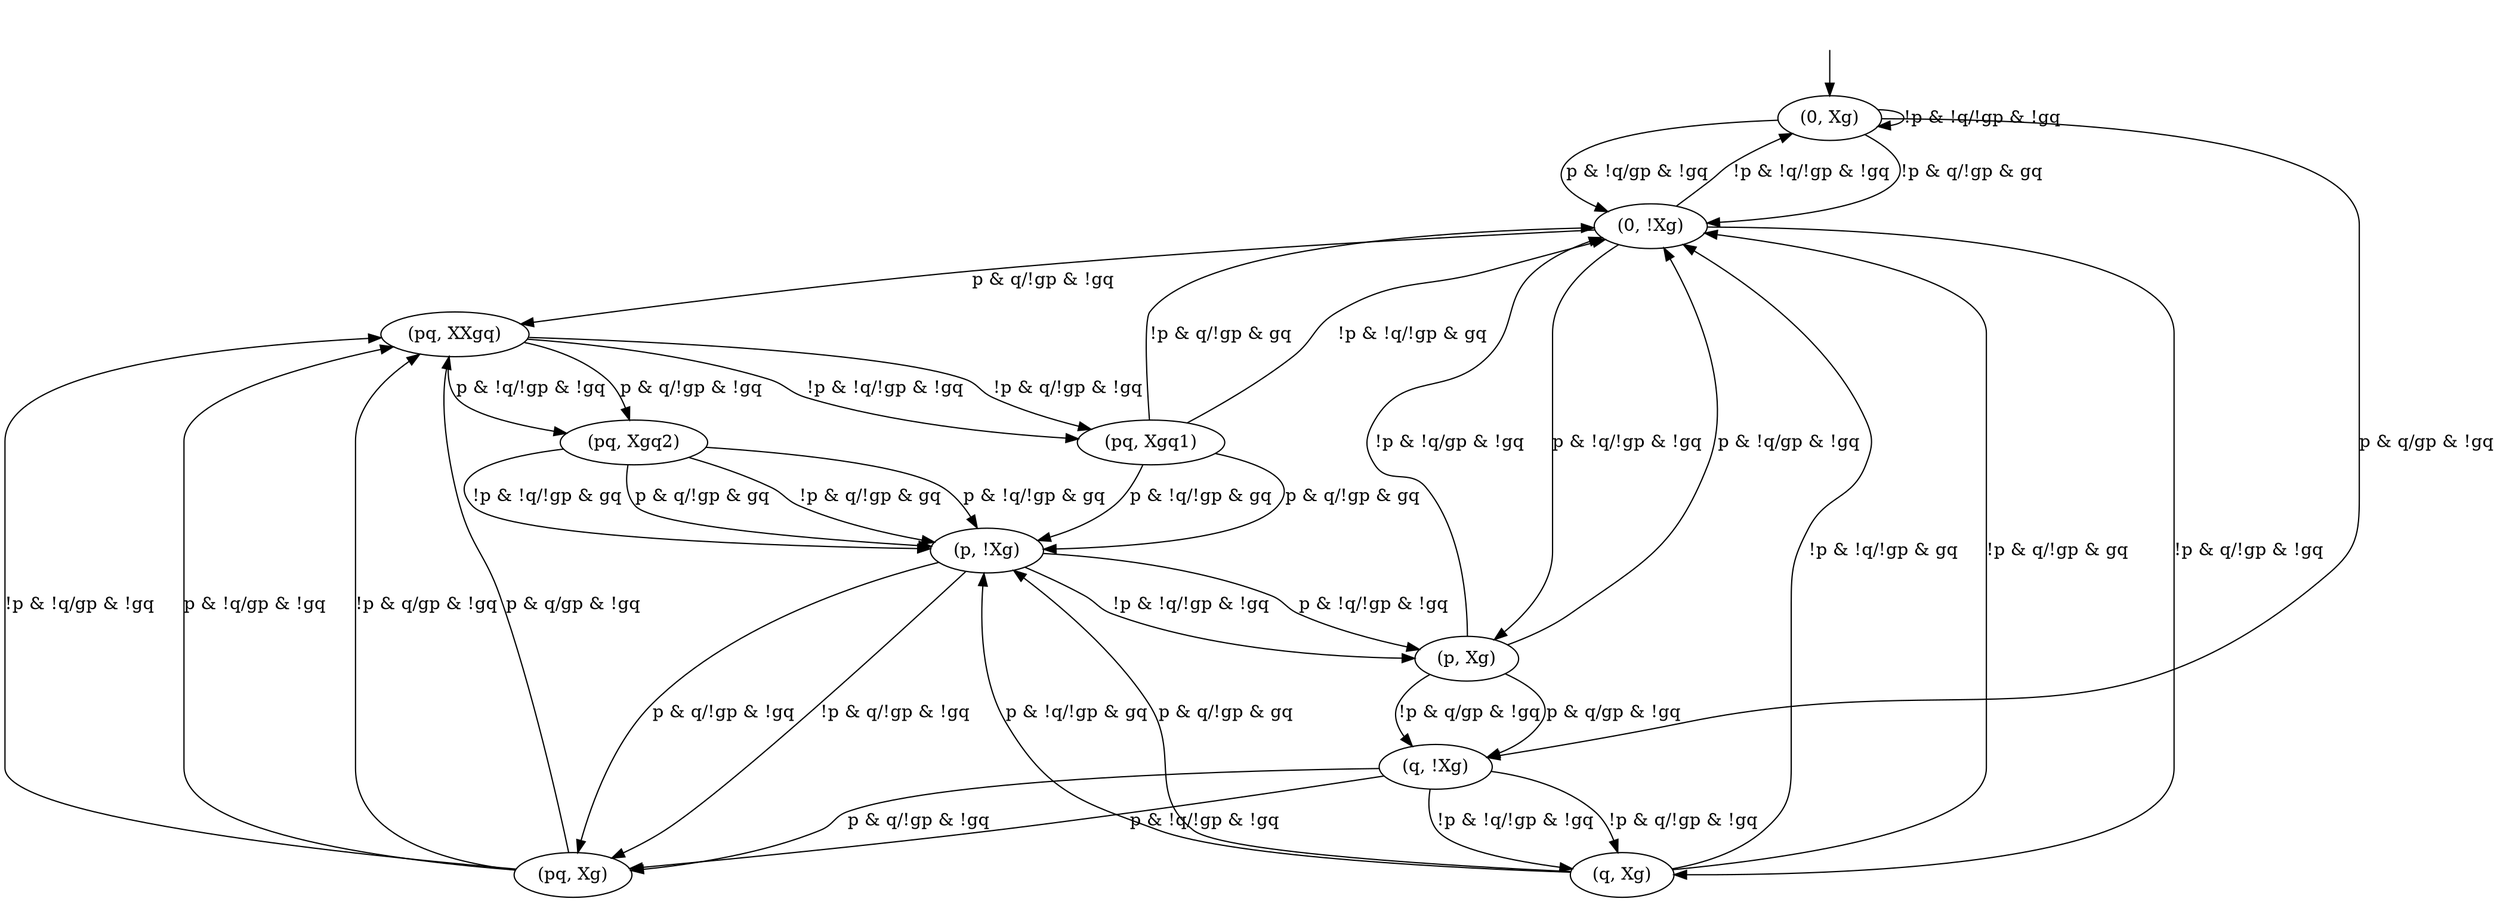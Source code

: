 digraph "examples/learnmodel" {
"(0, Xg)" [label="(0, Xg)"];
"(0, !Xg)" [label="(0, !Xg)"];
"(q, Xg)" [label="(q, Xg)"];
"(q, !Xg)" [label="(q, !Xg)"];
"(p, !Xg)" [label="(p, !Xg)"];
"(p, Xg)" [label="(p, Xg)"];
"(pq, Xg)" [label="(pq, Xg)"];
"(pq, XXgq)" [label="(pq, XXgq)"];
"(pq, Xgq1)" [label="(pq, Xgq1)"];
"(pq, Xgq2)" [label="(pq, Xgq2)"];
"(0, Xg)" -> "(0, Xg)"  [label="!p & !q/!gp & !gq"];
"(0, Xg)" -> "(0, !Xg)"  [label="!p & q/!gp & gq"];
"(0, Xg)" -> "(0, !Xg)"  [label="p & !q/gp & !gq"];
"(0, Xg)" -> "(q, !Xg)"  [label="p & q/gp & !gq"];

"(q, !Xg)" -> "(q, Xg)"  [label="!p & !q/!gp & !gq"];
"(q, !Xg)" -> "(q, Xg)"  [label="!p & q/!gp & !gq"];
"(q, !Xg)" -> "(pq, Xg)"  [label="p & !q/!gp & !gq"];
"(q, !Xg)" -> "(pq, Xg)"  [label="p & q/!gp & !gq"];


"(q, Xg)" -> "(0, !Xg)"  [label="!p & !q/!gp & gq"];
"(q, Xg)" -> "(0, !Xg)"  [label="!p & q/!gp & gq"];
"(q, Xg)" -> "(p, !Xg)"  [label="p & !q/!gp & gq"];
"(q, Xg)" -> "(p, !Xg)"  [label="p & q/!gp & gq"];

"(p, !Xg)" -> "(p, Xg)"  [label="!p & !q/!gp & !gq"];
"(p, !Xg)" -> "(p, Xg)"  [label="p & !q/!gp & !gq"];
"(p, !Xg)" -> "(pq, Xg)"  [label="!p & q/!gp & !gq"];
"(p, !Xg)" -> "(pq, Xg)"  [label="p & q/!gp & !gq"];


"(p, Xg)" -> "(0, !Xg)"  [label="!p & !q/gp & !gq"];
"(p, Xg)" -> "(0, !Xg)"  [label="p & !q/gp & !gq"];
"(p, Xg)" -> "(q, !Xg)"  [label="!p & q/gp & !gq"];
"(p, Xg)" -> "(q, !Xg)"  [label="p & q/gp & !gq"];

"(0, !Xg)" -> "(0, Xg)"  [label="!p & !q/!gp & !gq"];
"(0, !Xg)" -> "(q, Xg)"  [label="!p & q/!gp & !gq"];
"(0, !Xg)" -> "(p, Xg)"  [label="p & !q/!gp & !gq"];
"(0, !Xg)" -> "(pq, XXgq)"  [label="p & q/!gp & !gq"];

"(pq, Xg)" -> "(pq, XXgq)"  [label="p & q/gp & !gq"];
"(pq, Xg)" -> "(pq, XXgq)"  [label="p & !q/gp & !gq"];
"(pq, Xg)" -> "(pq, XXgq)"  [label="!p & q/gp & !gq"];
"(pq, Xg)" -> "(pq, XXgq)"  [label="!p & !q/gp & !gq"];
"(pq, XXgq)" -> "(pq, Xgq1)"  [label="!p & !q/!gp & !gq"];
"(pq, XXgq)" -> "(pq, Xgq1)"  [label="!p & q/!gp & !gq"];
"(pq, XXgq)" -> "(pq, Xgq2)"  [label="p & !q/!gp & !gq"];
"(pq, XXgq)" -> "(pq, Xgq2)"  [label="p & q/!gp & !gq"];
"(pq, Xgq1)" -> "(0, !Xg)"  [label="!p & q/!gp & gq"];
"(pq, Xgq1)" -> "(0, !Xg)"  [label="!p & !q/!gp & gq"];
"(pq, Xgq1)" -> "(p, !Xg)"  [label="p & !q/!gp & gq"];
"(pq, Xgq1)" -> "(p, !Xg)"  [label="p & q/!gp & gq"];
"(pq, Xgq2)" -> "(p, !Xg)"  [label="p & q/!gp & gq"];
"(pq, Xgq2)" -> "(p, !Xg)"  [label="!p & q/!gp & gq"];
"(pq, Xgq2)" -> "(p, !Xg)"  [label="p & !q/!gp & gq"];
"(pq, Xgq2)" -> "(p, !Xg)"  [label="!p & !q/!gp & gq"];
__start0 [label="", shape=none];
__start0 -> "(0, Xg)"  [label=""];
}
